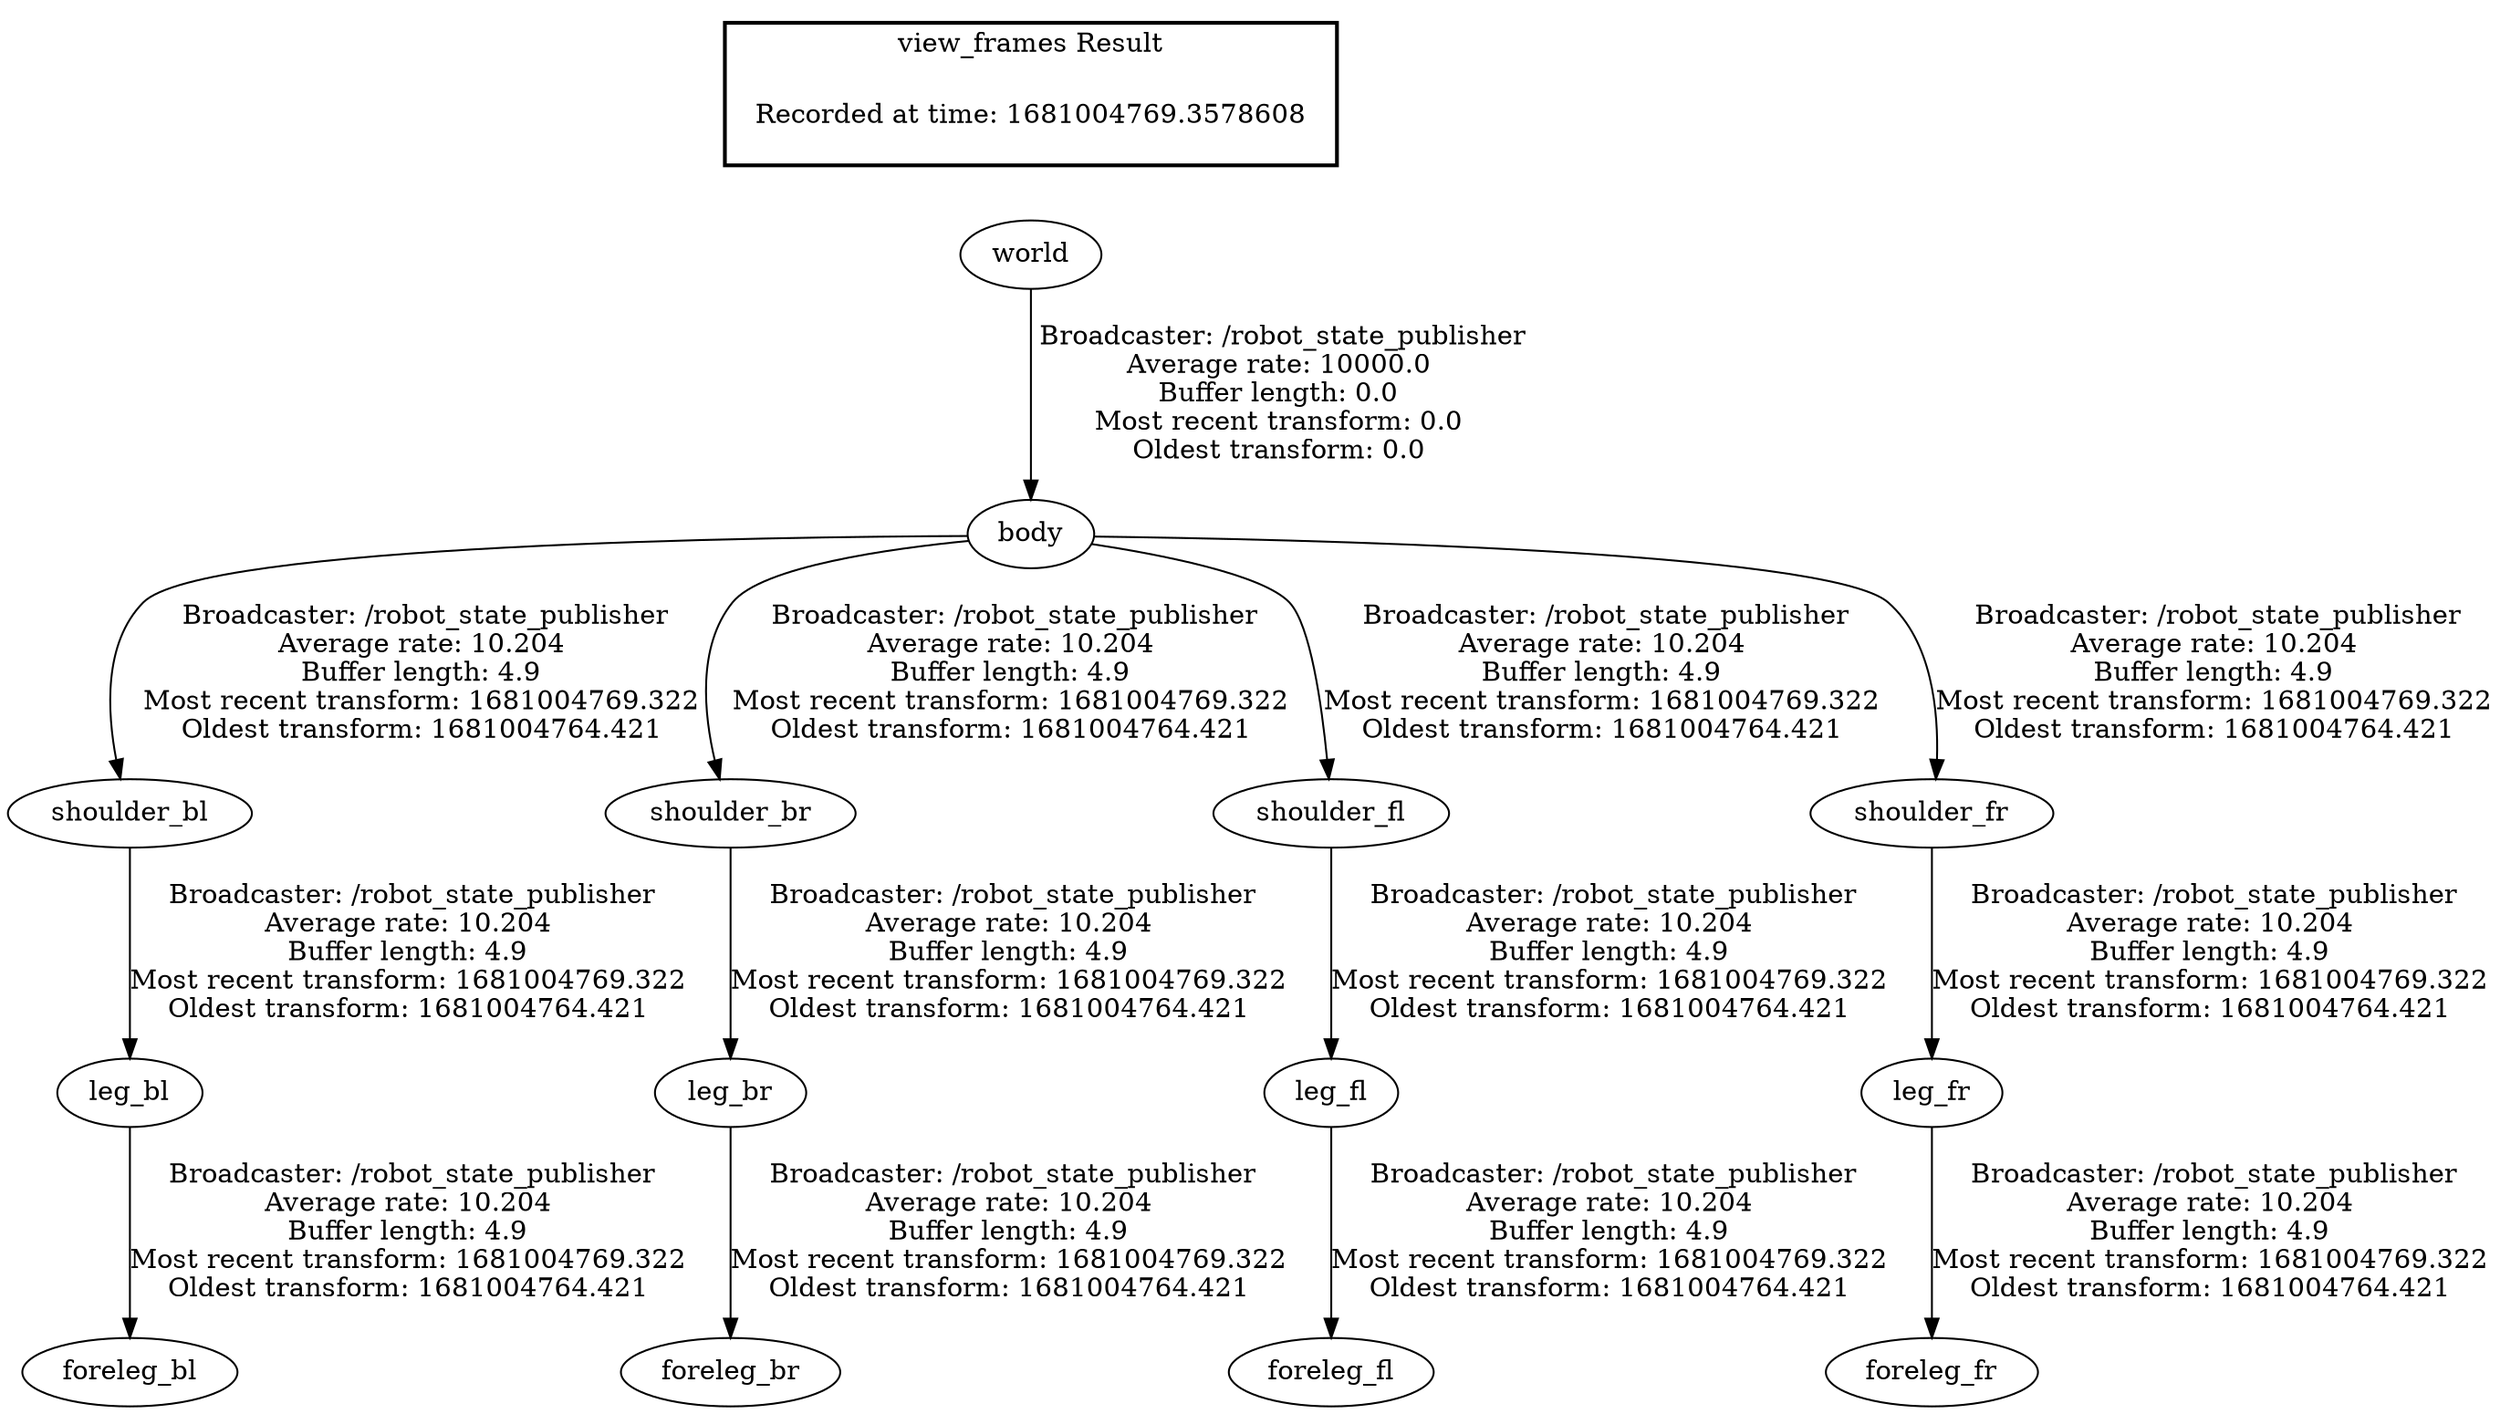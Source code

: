 digraph G {
"world" -> "body"[label=" Broadcaster: /robot_state_publisher\nAverage rate: 10000.0\nBuffer length: 0.0\nMost recent transform: 0.0\nOldest transform: 0.0\n"];
"leg_bl" -> "foreleg_bl"[label=" Broadcaster: /robot_state_publisher\nAverage rate: 10.204\nBuffer length: 4.9\nMost recent transform: 1681004769.322\nOldest transform: 1681004764.421\n"];
"shoulder_bl" -> "leg_bl"[label=" Broadcaster: /robot_state_publisher\nAverage rate: 10.204\nBuffer length: 4.9\nMost recent transform: 1681004769.322\nOldest transform: 1681004764.421\n"];
"leg_br" -> "foreleg_br"[label=" Broadcaster: /robot_state_publisher\nAverage rate: 10.204\nBuffer length: 4.9\nMost recent transform: 1681004769.322\nOldest transform: 1681004764.421\n"];
"shoulder_br" -> "leg_br"[label=" Broadcaster: /robot_state_publisher\nAverage rate: 10.204\nBuffer length: 4.9\nMost recent transform: 1681004769.322\nOldest transform: 1681004764.421\n"];
"leg_fl" -> "foreleg_fl"[label=" Broadcaster: /robot_state_publisher\nAverage rate: 10.204\nBuffer length: 4.9\nMost recent transform: 1681004769.322\nOldest transform: 1681004764.421\n"];
"shoulder_fl" -> "leg_fl"[label=" Broadcaster: /robot_state_publisher\nAverage rate: 10.204\nBuffer length: 4.9\nMost recent transform: 1681004769.322\nOldest transform: 1681004764.421\n"];
"leg_fr" -> "foreleg_fr"[label=" Broadcaster: /robot_state_publisher\nAverage rate: 10.204\nBuffer length: 4.9\nMost recent transform: 1681004769.322\nOldest transform: 1681004764.421\n"];
"shoulder_fr" -> "leg_fr"[label=" Broadcaster: /robot_state_publisher\nAverage rate: 10.204\nBuffer length: 4.9\nMost recent transform: 1681004769.322\nOldest transform: 1681004764.421\n"];
"body" -> "shoulder_bl"[label=" Broadcaster: /robot_state_publisher\nAverage rate: 10.204\nBuffer length: 4.9\nMost recent transform: 1681004769.322\nOldest transform: 1681004764.421\n"];
"body" -> "shoulder_br"[label=" Broadcaster: /robot_state_publisher\nAverage rate: 10.204\nBuffer length: 4.9\nMost recent transform: 1681004769.322\nOldest transform: 1681004764.421\n"];
"body" -> "shoulder_fl"[label=" Broadcaster: /robot_state_publisher\nAverage rate: 10.204\nBuffer length: 4.9\nMost recent transform: 1681004769.322\nOldest transform: 1681004764.421\n"];
"body" -> "shoulder_fr"[label=" Broadcaster: /robot_state_publisher\nAverage rate: 10.204\nBuffer length: 4.9\nMost recent transform: 1681004769.322\nOldest transform: 1681004764.421\n"];
edge [style=invis];
 subgraph cluster_legend { style=bold; color=black; label ="view_frames Result";
"Recorded at time: 1681004769.3578608"[ shape=plaintext ] ;
}->"world";
}